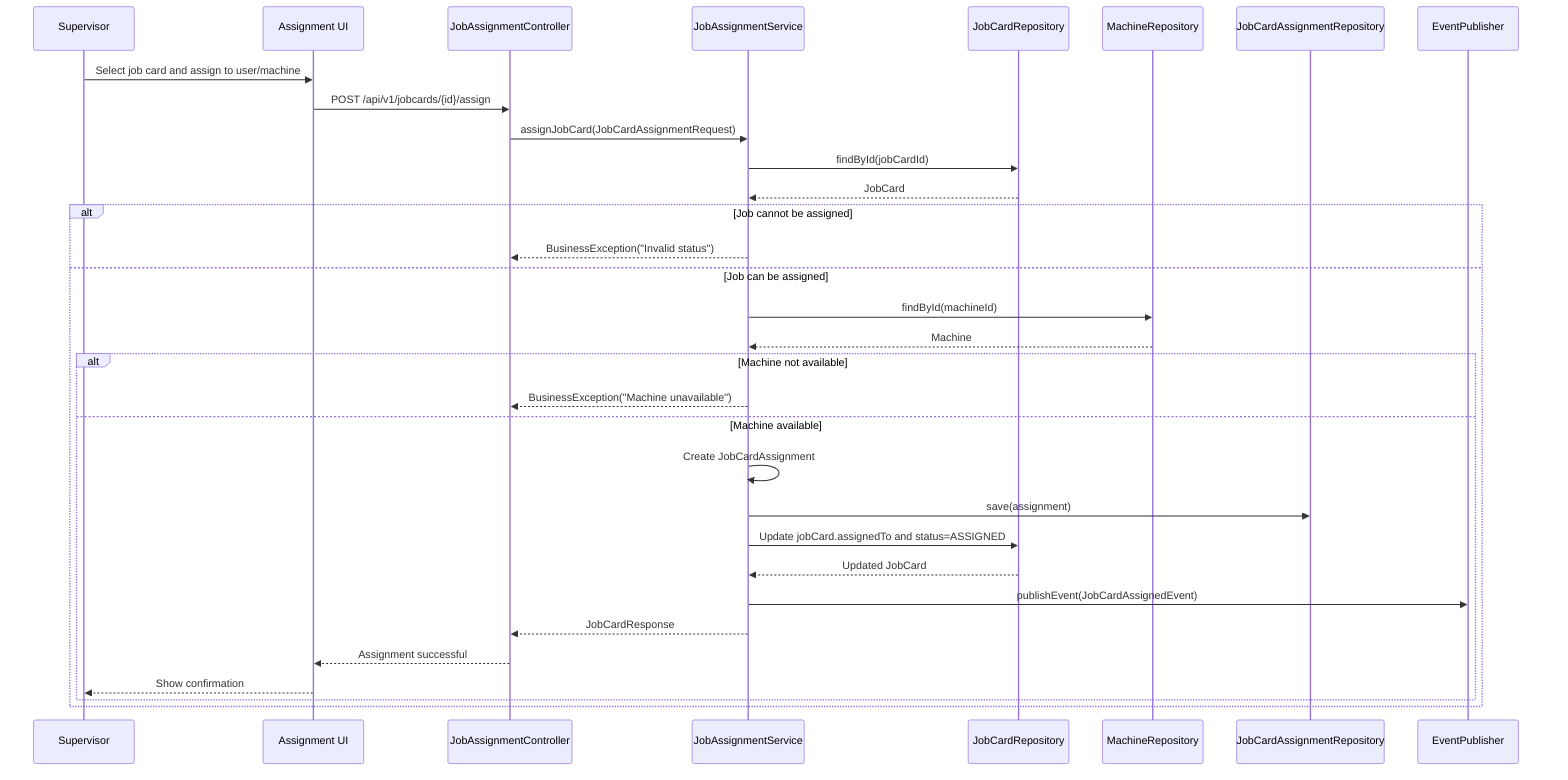 sequenceDiagram
    participant S as Supervisor
    participant UI as Assignment UI
    participant JAC as JobAssignmentController
    participant JAS as JobAssignmentService
    participant JCR as JobCardRepository
    participant MR as MachineRepository
    participant JAR as JobCardAssignmentRepository
    participant EP as EventPublisher

S->>UI: Select job card and assign to user/machine
UI->>JAC: POST /api/v1/jobcards/{id}/assign
JAC->>JAS: assignJobCard(JobCardAssignmentRequest)

JAS->>JCR: findById(jobCardId)
JCR-->>JAS: JobCard

alt Job cannot be assigned
JAS-->>JAC: BusinessException("Invalid status")
else Job can be assigned
JAS->>MR: findById(machineId)
MR-->>JAS: Machine

alt Machine not available
JAS-->>JAC: BusinessException("Machine unavailable")
else Machine available
JAS->>JAS: Create JobCardAssignment
JAS->>JAR: save(assignment)

JAS->>JCR: Update jobCard.assignedTo and status=ASSIGNED
JCR-->>JAS: Updated JobCard

JAS->>EP: publishEvent(JobCardAssignedEvent)
JAS-->>JAC: JobCardResponse

JAC-->>UI: Assignment successful
UI-->>S: Show confirmation
end
end